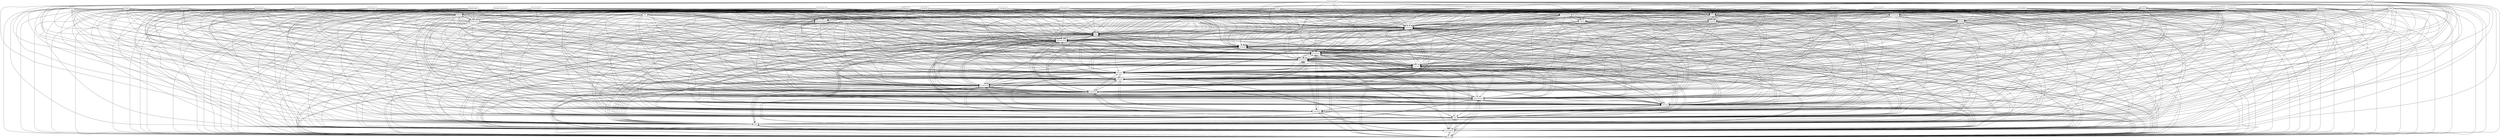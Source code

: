 digraph{
graph [rankdir=TB];
node [shape=box];
edge [arrowhead=normal];
0[label="Wall",]
1[label="Pong",]
2[label="Lane",]
3[label="Pucksupply",]
4[label="Leftpong",]
5[label="SaveGame",]
6[label="Menu",]
7[label="Floorbrickles",]
8[label="PlayBowling",]
9[label="BrickPile",]
10[label="CheckPreviousBestScore",]
11[label="Board",]
12[label="ClassDiagram",]
13[label="Rightpont",]
14[label="Point",]
15[label="Size",]
16[label="Bowling",]
17[label="GameSprite",]
18[label="StationarySprite",]
19[label="ListGame",]
20[label="Leftbrickles",]
21[label="Edge",]
22[label="BowlingPin",]
23[label="PongGameMenu",]
24[label="Brick",]
25[label="Brickles",]
26[label="BowlingGameMenu",]
27[label="Paddle",]
28[label="Gutter",]
29[label="BottomPaddle",]
30[label="UninstallGame",]
31[label="GameMenu",]
32[label="ArcadeGame",]
33[label="SaveScore",]
34[label="Floorpong",]
35[label="EndofAlley",]
36[label="ExitGame",]
37[label="MovableSprite",]
38[label="ScoreBoard",]
39[label="PlayGame",]
40[label="PlayPong",]
41[label="Puck",]
42[label="UseCases",]
43[label="DividingLine",]
44[label="Ceilingbrickles",]
45[label="TopPaddle",]
46[label="Initialization",]
47[label="Ceilingpong",]
48[label="InstallGame",]
49[label="Rightbrickles",]
50[label="PlayBrickles",]
51[label="Velocity",]
52[label="PongBoard",]
53[label="BowlingBoard",]
54[label="BricklesGameMenu",]
55[label="SpritePair",]
56[label="RackofPins",]
57[label="BricklesBoard",]
58[label="Rectangle",]
59[label="BowlingBall",]
60[label="AnimationLoop",]
0->5[label="",]
0->6[label="",]
0->11[label="",]
0->12[label="",]
0->14[label="",]
0->15[label="",]
0->17[label="",]
0->18[label="",]
0->19[label="",]
0->30[label="",]
0->31[label="",]
0->32[label="",]
0->36[label="",]
0->39[label="",]
0->42[label="",]
0->46[label="",]
0->48[label="",]
0->58[label="",]
0->60[label="",]
1->5[label="",]
1->6[label="",]
1->11[label="",]
1->12[label="",]
1->14[label="",]
1->15[label="",]
1->17[label="",]
1->19[label="",]
1->30[label="",]
1->31[label="",]
1->32[label="",]
1->36[label="",]
1->39[label="",]
1->40[label="",]
1->42[label="",]
1->46[label="",]
1->48[label="",]
1->58[label="",]
1->60[label="",]
2->5[label="",]
2->6[label="",]
2->8[label="",]
2->11[label="",]
2->12[label="",]
2->14[label="",]
2->15[label="",]
2->16[label="",]
2->17[label="",]
2->18[label="",]
2->19[label="",]
2->30[label="",]
2->31[label="",]
2->32[label="",]
2->36[label="",]
2->39[label="",]
2->42[label="",]
2->46[label="",]
2->48[label="",]
2->58[label="",]
2->60[label="",]
3->5[label="",]
3->6[label="",]
3->11[label="",]
3->12[label="",]
3->14[label="",]
3->15[label="",]
3->17[label="",]
3->19[label="",]
3->25[label="",]
3->30[label="",]
3->31[label="",]
3->32[label="",]
3->36[label="",]
3->39[label="",]
3->42[label="",]
3->46[label="",]
3->48[label="",]
3->50[label="",]
3->58[label="",]
3->60[label="",]
4->0[label="",]
4->1[label="",]
4->5[label="",]
4->6[label="",]
4->11[label="",]
4->12[label="",]
4->14[label="",]
4->15[label="",]
4->17[label="",]
4->18[label="",]
4->19[label="",]
4->30[label="",]
4->31[label="",]
4->32[label="",]
4->36[label="",]
4->39[label="",]
4->40[label="",]
4->42[label="",]
4->46[label="",]
4->48[label="",]
4->58[label="",]
4->60[label="",]
5->6[label="",]
5->11[label="",]
5->12[label="",]
5->14[label="",]
5->15[label="",]
5->17[label="",]
5->19[label="",]
5->30[label="",]
5->31[label="",]
5->32[label="",]
5->36[label="",]
5->39[label="",]
5->42[label="",]
5->46[label="",]
5->48[label="",]
5->58[label="",]
5->60[label="",]
6->5[label="",]
6->11[label="",]
6->12[label="",]
6->14[label="",]
6->15[label="",]
6->17[label="",]
6->19[label="",]
6->30[label="",]
6->31[label="",]
6->32[label="",]
6->36[label="",]
6->39[label="",]
6->42[label="",]
6->46[label="",]
6->48[label="",]
6->58[label="",]
6->60[label="",]
7->5[label="",]
7->6[label="",]
7->11[label="",]
7->12[label="",]
7->14[label="",]
7->15[label="",]
7->17[label="",]
7->18[label="",]
7->19[label="",]
7->25[label="",]
7->30[label="",]
7->31[label="",]
7->32[label="",]
7->36[label="",]
7->39[label="",]
7->42[label="",]
7->46[label="",]
7->48[label="",]
7->50[label="",]
7->58[label="",]
7->60[label="",]
8->5[label="",]
8->6[label="",]
8->11[label="",]
8->12[label="",]
8->14[label="",]
8->15[label="",]
8->16[label="",]
8->17[label="",]
8->19[label="",]
8->30[label="",]
8->31[label="",]
8->32[label="",]
8->36[label="",]
8->39[label="",]
8->42[label="",]
8->46[label="",]
8->48[label="",]
8->58[label="",]
8->60[label="",]
9->5[label="",]
9->6[label="",]
9->11[label="",]
9->12[label="",]
9->14[label="",]
9->15[label="",]
9->17[label="",]
9->18[label="",]
9->19[label="",]
9->25[label="",]
9->30[label="",]
9->31[label="",]
9->32[label="",]
9->36[label="",]
9->39[label="",]
9->42[label="",]
9->46[label="",]
9->48[label="",]
9->50[label="",]
9->58[label="",]
9->60[label="",]
10->5[label="",]
10->6[label="",]
10->11[label="",]
10->12[label="",]
10->14[label="",]
10->15[label="",]
10->17[label="",]
10->19[label="",]
10->30[label="",]
10->31[label="",]
10->32[label="",]
10->36[label="",]
10->39[label="",]
10->42[label="",]
10->46[label="",]
10->48[label="",]
10->58[label="",]
10->60[label="",]
11->5[label="",]
11->6[label="",]
11->12[label="",]
11->14[label="",]
11->15[label="",]
11->17[label="",]
11->19[label="",]
11->30[label="",]
11->31[label="",]
11->32[label="",]
11->36[label="",]
11->39[label="",]
11->42[label="",]
11->46[label="",]
11->48[label="",]
11->58[label="",]
11->60[label="",]
12->5[label="",]
12->6[label="",]
12->11[label="",]
12->14[label="",]
12->15[label="",]
12->17[label="",]
12->19[label="",]
12->30[label="",]
12->31[label="",]
12->32[label="",]
12->36[label="",]
12->39[label="",]
12->42[label="",]
12->46[label="",]
12->48[label="",]
12->58[label="",]
12->60[label="",]
13->0[label="",]
13->1[label="",]
13->5[label="",]
13->6[label="",]
13->11[label="",]
13->12[label="",]
13->14[label="",]
13->15[label="",]
13->17[label="",]
13->18[label="",]
13->19[label="",]
13->30[label="",]
13->31[label="",]
13->32[label="",]
13->36[label="",]
13->39[label="",]
13->40[label="",]
13->42[label="",]
13->46[label="",]
13->48[label="",]
13->58[label="",]
13->60[label="",]
14->5[label="",]
14->6[label="",]
14->11[label="",]
14->12[label="",]
14->15[label="",]
14->17[label="",]
14->19[label="",]
14->30[label="",]
14->31[label="",]
14->32[label="",]
14->36[label="",]
14->39[label="",]
14->42[label="",]
14->46[label="",]
14->48[label="",]
14->58[label="",]
14->60[label="",]
15->5[label="",]
15->6[label="",]
15->11[label="",]
15->12[label="",]
15->14[label="",]
15->17[label="",]
15->19[label="",]
15->30[label="",]
15->31[label="",]
15->32[label="",]
15->36[label="",]
15->39[label="",]
15->42[label="",]
15->46[label="",]
15->48[label="",]
15->58[label="",]
15->60[label="",]
16->5[label="",]
16->6[label="",]
16->8[label="",]
16->11[label="",]
16->12[label="",]
16->14[label="",]
16->15[label="",]
16->17[label="",]
16->19[label="",]
16->30[label="",]
16->31[label="",]
16->32[label="",]
16->36[label="",]
16->39[label="",]
16->42[label="",]
16->46[label="",]
16->48[label="",]
16->58[label="",]
16->60[label="",]
17->5[label="",]
17->6[label="",]
17->11[label="",]
17->12[label="",]
17->14[label="",]
17->15[label="",]
17->19[label="",]
17->30[label="",]
17->31[label="",]
17->32[label="",]
17->36[label="",]
17->39[label="",]
17->42[label="",]
17->46[label="",]
17->48[label="",]
17->58[label="",]
17->60[label="",]
18->5[label="",]
18->6[label="",]
18->11[label="",]
18->12[label="",]
18->14[label="",]
18->15[label="",]
18->17[label="",]
18->19[label="",]
18->30[label="",]
18->31[label="",]
18->32[label="",]
18->36[label="",]
18->39[label="",]
18->42[label="",]
18->46[label="",]
18->48[label="",]
18->58[label="",]
18->60[label="",]
19->5[label="",]
19->6[label="",]
19->11[label="",]
19->12[label="",]
19->14[label="",]
19->15[label="",]
19->17[label="",]
19->30[label="",]
19->31[label="",]
19->32[label="",]
19->36[label="",]
19->39[label="",]
19->42[label="",]
19->46[label="",]
19->48[label="",]
19->58[label="",]
19->60[label="",]
20->0[label="",]
20->5[label="",]
20->6[label="",]
20->11[label="",]
20->12[label="",]
20->14[label="",]
20->15[label="",]
20->17[label="",]
20->18[label="",]
20->19[label="",]
20->25[label="",]
20->30[label="",]
20->31[label="",]
20->32[label="",]
20->36[label="",]
20->39[label="",]
20->42[label="",]
20->46[label="",]
20->48[label="",]
20->50[label="",]
20->58[label="",]
20->60[label="",]
21->5[label="",]
21->6[label="",]
21->8[label="",]
21->11[label="",]
21->12[label="",]
21->14[label="",]
21->15[label="",]
21->16[label="",]
21->17[label="",]
21->18[label="",]
21->19[label="",]
21->30[label="",]
21->31[label="",]
21->32[label="",]
21->36[label="",]
21->39[label="",]
21->42[label="",]
21->46[label="",]
21->48[label="",]
21->58[label="",]
21->60[label="",]
22->5[label="",]
22->6[label="",]
22->8[label="",]
22->11[label="",]
22->12[label="",]
22->14[label="",]
22->15[label="",]
22->16[label="",]
22->17[label="",]
22->19[label="",]
22->30[label="",]
22->31[label="",]
22->32[label="",]
22->36[label="",]
22->37[label="",]
22->39[label="",]
22->42[label="",]
22->46[label="",]
22->48[label="",]
22->51[label="",]
22->58[label="",]
22->60[label="",]
23->1[label="",]
23->5[label="",]
23->6[label="",]
23->11[label="",]
23->12[label="",]
23->14[label="",]
23->15[label="",]
23->17[label="",]
23->19[label="",]
23->30[label="",]
23->31[label="",]
23->32[label="",]
23->36[label="",]
23->39[label="",]
23->40[label="",]
23->42[label="",]
23->46[label="",]
23->48[label="",]
23->58[label="",]
23->60[label="",]
24->5[label="",]
24->6[label="",]
24->11[label="",]
24->12[label="",]
24->14[label="",]
24->15[label="",]
24->17[label="",]
24->18[label="",]
24->19[label="",]
24->25[label="",]
24->30[label="",]
24->31[label="",]
24->32[label="",]
24->36[label="",]
24->39[label="",]
24->42[label="",]
24->46[label="",]
24->48[label="",]
24->50[label="",]
24->58[label="",]
24->60[label="",]
25->5[label="",]
25->6[label="",]
25->11[label="",]
25->12[label="",]
25->14[label="",]
25->15[label="",]
25->17[label="",]
25->19[label="",]
25->30[label="",]
25->31[label="",]
25->32[label="",]
25->36[label="",]
25->39[label="",]
25->42[label="",]
25->46[label="",]
25->48[label="",]
25->50[label="",]
25->58[label="",]
25->60[label="",]
26->5[label="",]
26->6[label="",]
26->8[label="",]
26->11[label="",]
26->12[label="",]
26->14[label="",]
26->15[label="",]
26->16[label="",]
26->17[label="",]
26->19[label="",]
26->30[label="",]
26->31[label="",]
26->32[label="",]
26->36[label="",]
26->39[label="",]
26->42[label="",]
26->46[label="",]
26->48[label="",]
26->58[label="",]
26->60[label="",]
27->1[label="",]
27->5[label="",]
27->6[label="",]
27->11[label="",]
27->12[label="",]
27->14[label="",]
27->15[label="",]
27->17[label="",]
27->19[label="",]
27->30[label="",]
27->31[label="",]
27->32[label="",]
27->36[label="",]
27->37[label="",]
27->39[label="",]
27->40[label="",]
27->42[label="",]
27->46[label="",]
27->48[label="",]
27->51[label="",]
27->58[label="",]
27->60[label="",]
28->5[label="",]
28->6[label="",]
28->8[label="",]
28->11[label="",]
28->12[label="",]
28->14[label="",]
28->15[label="",]
28->16[label="",]
28->17[label="",]
28->18[label="",]
28->19[label="",]
28->30[label="",]
28->31[label="",]
28->32[label="",]
28->36[label="",]
28->39[label="",]
28->42[label="",]
28->46[label="",]
28->48[label="",]
28->58[label="",]
28->60[label="",]
29->1[label="",]
29->5[label="",]
29->6[label="",]
29->11[label="",]
29->12[label="",]
29->14[label="",]
29->15[label="",]
29->17[label="",]
29->19[label="",]
29->27[label="",]
29->30[label="",]
29->31[label="",]
29->32[label="",]
29->36[label="",]
29->37[label="",]
29->39[label="",]
29->40[label="",]
29->42[label="",]
29->46[label="",]
29->48[label="",]
29->51[label="",]
29->58[label="",]
29->60[label="",]
30->5[label="",]
30->6[label="",]
30->11[label="",]
30->12[label="",]
30->14[label="",]
30->15[label="",]
30->17[label="",]
30->19[label="",]
30->31[label="",]
30->32[label="",]
30->36[label="",]
30->39[label="",]
30->42[label="",]
30->46[label="",]
30->48[label="",]
30->58[label="",]
30->60[label="",]
31->5[label="",]
31->6[label="",]
31->11[label="",]
31->12[label="",]
31->14[label="",]
31->15[label="",]
31->17[label="",]
31->19[label="",]
31->30[label="",]
31->32[label="",]
31->36[label="",]
31->39[label="",]
31->42[label="",]
31->46[label="",]
31->48[label="",]
31->58[label="",]
31->60[label="",]
32->5[label="",]
32->6[label="",]
32->11[label="",]
32->12[label="",]
32->14[label="",]
32->15[label="",]
32->17[label="",]
32->19[label="",]
32->30[label="",]
32->31[label="",]
32->36[label="",]
32->39[label="",]
32->42[label="",]
32->46[label="",]
32->48[label="",]
32->58[label="",]
32->60[label="",]
33->5[label="",]
33->6[label="",]
33->11[label="",]
33->12[label="",]
33->14[label="",]
33->15[label="",]
33->17[label="",]
33->19[label="",]
33->30[label="",]
33->31[label="",]
33->32[label="",]
33->36[label="",]
33->39[label="",]
33->42[label="",]
33->46[label="",]
33->48[label="",]
33->58[label="",]
33->60[label="",]
34->1[label="",]
34->5[label="",]
34->6[label="",]
34->11[label="",]
34->12[label="",]
34->14[label="",]
34->15[label="",]
34->17[label="",]
34->18[label="",]
34->19[label="",]
34->30[label="",]
34->31[label="",]
34->32[label="",]
34->36[label="",]
34->39[label="",]
34->40[label="",]
34->42[label="",]
34->46[label="",]
34->48[label="",]
34->58[label="",]
34->60[label="",]
35->5[label="",]
35->6[label="",]
35->8[label="",]
35->11[label="",]
35->12[label="",]
35->14[label="",]
35->15[label="",]
35->16[label="",]
35->17[label="",]
35->18[label="",]
35->19[label="",]
35->30[label="",]
35->31[label="",]
35->32[label="",]
35->36[label="",]
35->39[label="",]
35->42[label="",]
35->46[label="",]
35->48[label="",]
35->58[label="",]
35->60[label="",]
36->5[label="",]
36->6[label="",]
36->11[label="",]
36->12[label="",]
36->14[label="",]
36->15[label="",]
36->17[label="",]
36->19[label="",]
36->30[label="",]
36->31[label="",]
36->32[label="",]
36->39[label="",]
36->42[label="",]
36->46[label="",]
36->48[label="",]
36->58[label="",]
36->60[label="",]
37->5[label="",]
37->6[label="",]
37->11[label="",]
37->12[label="",]
37->14[label="",]
37->15[label="",]
37->17[label="",]
37->19[label="",]
37->30[label="",]
37->31[label="",]
37->32[label="",]
37->36[label="",]
37->39[label="",]
37->42[label="",]
37->46[label="",]
37->48[label="",]
37->51[label="",]
37->58[label="",]
37->60[label="",]
38->1[label="",]
38->5[label="",]
38->6[label="",]
38->11[label="",]
38->12[label="",]
38->14[label="",]
38->15[label="",]
38->17[label="",]
38->18[label="",]
38->19[label="",]
38->30[label="",]
38->31[label="",]
38->32[label="",]
38->36[label="",]
38->39[label="",]
38->40[label="",]
38->42[label="",]
38->46[label="",]
38->48[label="",]
38->58[label="",]
38->60[label="",]
39->5[label="",]
39->6[label="",]
39->11[label="",]
39->12[label="",]
39->14[label="",]
39->15[label="",]
39->17[label="",]
39->19[label="",]
39->30[label="",]
39->31[label="",]
39->32[label="",]
39->36[label="",]
39->42[label="",]
39->46[label="",]
39->48[label="",]
39->58[label="",]
39->60[label="",]
40->1[label="",]
40->5[label="",]
40->6[label="",]
40->11[label="",]
40->12[label="",]
40->14[label="",]
40->15[label="",]
40->17[label="",]
40->19[label="",]
40->30[label="",]
40->31[label="",]
40->32[label="",]
40->36[label="",]
40->39[label="",]
40->42[label="",]
40->46[label="",]
40->48[label="",]
40->58[label="",]
40->60[label="",]
41->5[label="",]
41->6[label="",]
41->11[label="",]
41->12[label="",]
41->14[label="",]
41->15[label="",]
41->17[label="",]
41->19[label="",]
41->30[label="",]
41->31[label="",]
41->32[label="",]
41->36[label="",]
41->37[label="",]
41->39[label="",]
41->42[label="",]
41->46[label="",]
41->48[label="",]
41->51[label="",]
41->58[label="",]
41->60[label="",]
42->5[label="",]
42->6[label="",]
42->11[label="",]
42->12[label="",]
42->14[label="",]
42->15[label="",]
42->17[label="",]
42->19[label="",]
42->30[label="",]
42->31[label="",]
42->32[label="",]
42->36[label="",]
42->39[label="",]
42->46[label="",]
42->48[label="",]
42->58[label="",]
42->60[label="",]
43->1[label="",]
43->5[label="",]
43->6[label="",]
43->11[label="",]
43->12[label="",]
43->14[label="",]
43->15[label="",]
43->17[label="",]
43->18[label="",]
43->19[label="",]
43->30[label="",]
43->31[label="",]
43->32[label="",]
43->36[label="",]
43->39[label="",]
43->40[label="",]
43->42[label="",]
43->46[label="",]
43->48[label="",]
43->58[label="",]
43->60[label="",]
44->5[label="",]
44->6[label="",]
44->11[label="",]
44->12[label="",]
44->14[label="",]
44->15[label="",]
44->17[label="",]
44->18[label="",]
44->19[label="",]
44->25[label="",]
44->30[label="",]
44->31[label="",]
44->32[label="",]
44->36[label="",]
44->39[label="",]
44->42[label="",]
44->46[label="",]
44->48[label="",]
44->50[label="",]
44->58[label="",]
44->60[label="",]
45->1[label="",]
45->5[label="",]
45->6[label="",]
45->11[label="",]
45->12[label="",]
45->14[label="",]
45->15[label="",]
45->17[label="",]
45->19[label="",]
45->27[label="",]
45->30[label="",]
45->31[label="",]
45->32[label="",]
45->36[label="",]
45->37[label="",]
45->39[label="",]
45->40[label="",]
45->42[label="",]
45->46[label="",]
45->48[label="",]
45->51[label="",]
45->58[label="",]
45->60[label="",]
46->5[label="",]
46->6[label="",]
46->11[label="",]
46->12[label="",]
46->14[label="",]
46->15[label="",]
46->17[label="",]
46->19[label="",]
46->30[label="",]
46->31[label="",]
46->32[label="",]
46->36[label="",]
46->39[label="",]
46->42[label="",]
46->48[label="",]
46->58[label="",]
46->60[label="",]
47->1[label="",]
47->5[label="",]
47->6[label="",]
47->11[label="",]
47->12[label="",]
47->14[label="",]
47->15[label="",]
47->17[label="",]
47->18[label="",]
47->19[label="",]
47->30[label="",]
47->31[label="",]
47->32[label="",]
47->36[label="",]
47->39[label="",]
47->40[label="",]
47->42[label="",]
47->46[label="",]
47->48[label="",]
47->58[label="",]
47->60[label="",]
48->5[label="",]
48->6[label="",]
48->11[label="",]
48->12[label="",]
48->14[label="",]
48->15[label="",]
48->17[label="",]
48->19[label="",]
48->30[label="",]
48->31[label="",]
48->32[label="",]
48->36[label="",]
48->39[label="",]
48->42[label="",]
48->46[label="",]
48->58[label="",]
48->60[label="",]
49->0[label="",]
49->5[label="",]
49->6[label="",]
49->11[label="",]
49->12[label="",]
49->14[label="",]
49->15[label="",]
49->17[label="",]
49->18[label="",]
49->19[label="",]
49->25[label="",]
49->30[label="",]
49->31[label="",]
49->32[label="",]
49->36[label="",]
49->39[label="",]
49->42[label="",]
49->46[label="",]
49->48[label="",]
49->50[label="",]
49->58[label="",]
49->60[label="",]
50->5[label="",]
50->6[label="",]
50->11[label="",]
50->12[label="",]
50->14[label="",]
50->15[label="",]
50->17[label="",]
50->19[label="",]
50->25[label="",]
50->30[label="",]
50->31[label="",]
50->32[label="",]
50->36[label="",]
50->39[label="",]
50->42[label="",]
50->46[label="",]
50->48[label="",]
50->58[label="",]
50->60[label="",]
51->5[label="",]
51->6[label="",]
51->11[label="",]
51->12[label="",]
51->14[label="",]
51->15[label="",]
51->17[label="",]
51->19[label="",]
51->30[label="",]
51->31[label="",]
51->32[label="",]
51->36[label="",]
51->37[label="",]
51->39[label="",]
51->42[label="",]
51->46[label="",]
51->48[label="",]
51->58[label="",]
51->60[label="",]
52->1[label="",]
52->5[label="",]
52->6[label="",]
52->11[label="",]
52->12[label="",]
52->14[label="",]
52->15[label="",]
52->17[label="",]
52->19[label="",]
52->30[label="",]
52->31[label="",]
52->32[label="",]
52->36[label="",]
52->39[label="",]
52->40[label="",]
52->42[label="",]
52->46[label="",]
52->48[label="",]
52->58[label="",]
52->60[label="",]
53->5[label="",]
53->6[label="",]
53->8[label="",]
53->11[label="",]
53->12[label="",]
53->14[label="",]
53->15[label="",]
53->16[label="",]
53->17[label="",]
53->19[label="",]
53->30[label="",]
53->31[label="",]
53->32[label="",]
53->36[label="",]
53->39[label="",]
53->42[label="",]
53->46[label="",]
53->48[label="",]
53->58[label="",]
53->60[label="",]
54->5[label="",]
54->6[label="",]
54->11[label="",]
54->12[label="",]
54->14[label="",]
54->15[label="",]
54->17[label="",]
54->19[label="",]
54->25[label="",]
54->30[label="",]
54->31[label="",]
54->32[label="",]
54->36[label="",]
54->39[label="",]
54->42[label="",]
54->46[label="",]
54->48[label="",]
54->50[label="",]
54->58[label="",]
54->60[label="",]
55->5[label="",]
55->6[label="",]
55->11[label="",]
55->12[label="",]
55->14[label="",]
55->15[label="",]
55->17[label="",]
55->19[label="",]
55->30[label="",]
55->31[label="",]
55->32[label="",]
55->36[label="",]
55->39[label="",]
55->42[label="",]
55->46[label="",]
55->48[label="",]
55->58[label="",]
55->60[label="",]
56->5[label="",]
56->6[label="",]
56->8[label="",]
56->11[label="",]
56->12[label="",]
56->14[label="",]
56->15[label="",]
56->16[label="",]
56->17[label="",]
56->18[label="",]
56->19[label="",]
56->30[label="",]
56->31[label="",]
56->32[label="",]
56->36[label="",]
56->39[label="",]
56->42[label="",]
56->46[label="",]
56->48[label="",]
56->58[label="",]
56->60[label="",]
57->5[label="",]
57->6[label="",]
57->11[label="",]
57->12[label="",]
57->14[label="",]
57->15[label="",]
57->17[label="",]
57->19[label="",]
57->25[label="",]
57->30[label="",]
57->31[label="",]
57->32[label="",]
57->36[label="",]
57->39[label="",]
57->42[label="",]
57->46[label="",]
57->48[label="",]
57->50[label="",]
57->58[label="",]
57->60[label="",]
58->5[label="",]
58->6[label="",]
58->11[label="",]
58->12[label="",]
58->14[label="",]
58->15[label="",]
58->17[label="",]
58->19[label="",]
58->30[label="",]
58->31[label="",]
58->32[label="",]
58->36[label="",]
58->39[label="",]
58->42[label="",]
58->46[label="",]
58->48[label="",]
58->60[label="",]
59->5[label="",]
59->6[label="",]
59->8[label="",]
59->11[label="",]
59->12[label="",]
59->14[label="",]
59->15[label="",]
59->16[label="",]
59->17[label="",]
59->19[label="",]
59->30[label="",]
59->31[label="",]
59->32[label="",]
59->36[label="",]
59->37[label="",]
59->39[label="",]
59->42[label="",]
59->46[label="",]
59->48[label="",]
59->51[label="",]
59->58[label="",]
59->60[label="",]
60->5[label="",]
60->6[label="",]
60->11[label="",]
60->12[label="",]
60->14[label="",]
60->15[label="",]
60->17[label="",]
60->19[label="",]
60->30[label="",]
60->31[label="",]
60->32[label="",]
60->36[label="",]
60->39[label="",]
60->42[label="",]
60->46[label="",]
60->48[label="",]
60->58[label="",]
}
